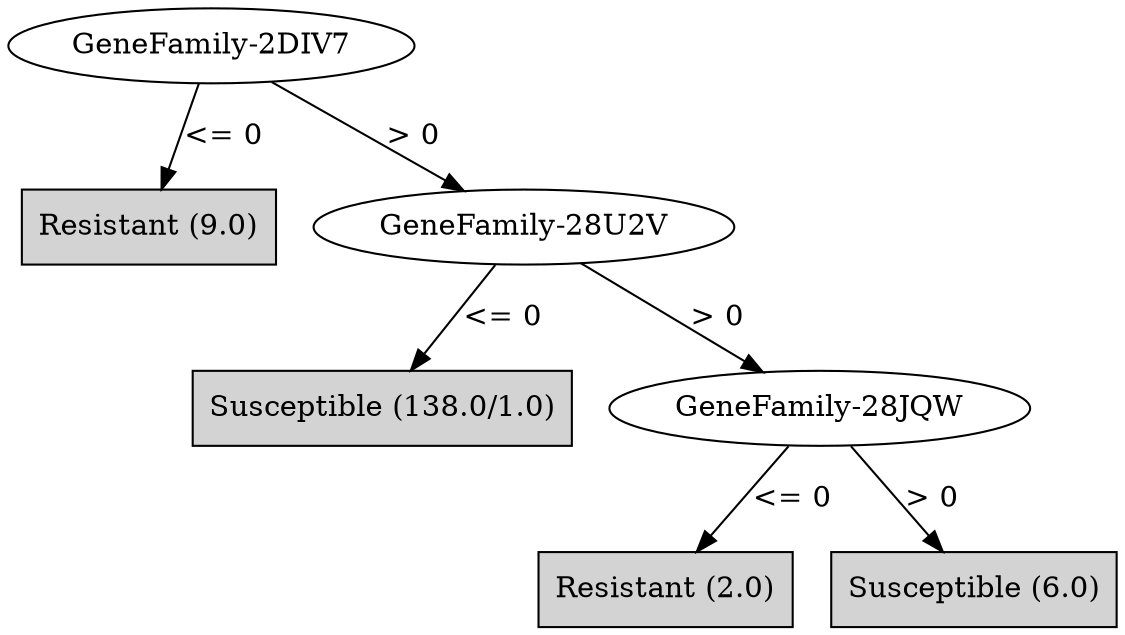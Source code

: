 digraph J48Tree {
N0 [label="GeneFamily-2DIV7" ]
N0->N1 [label="<= 0"]
N1 [label="Resistant (9.0)" shape=box style=filled ]
N0->N2 [label="> 0"]
N2 [label="GeneFamily-28U2V" ]
N2->N3 [label="<= 0"]
N3 [label="Susceptible (138.0/1.0)" shape=box style=filled ]
N2->N4 [label="> 0"]
N4 [label="GeneFamily-28JQW" ]
N4->N5 [label="<= 0"]
N5 [label="Resistant (2.0)" shape=box style=filled ]
N4->N6 [label="> 0"]
N6 [label="Susceptible (6.0)" shape=box style=filled ]
}


